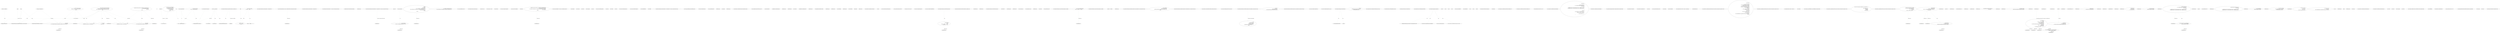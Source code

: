 digraph  {
n160 [label=builder, span=""];
n161 [label=T, span=""];
n162 [label=shortSwitches, span=""];
n163 [label=settings, span=""];
n164 [label=sep, span=""];
n165 [label=doubQt, span=""];
n0 [cluster="CommandLine.UnParserExtensions.FormatCommandLine<T>(CommandLine.Parser, T)", label="Entry CommandLine.UnParserExtensions.FormatCommandLine<T>(CommandLine.Parser, T)", span="57-57"];
n1 [cluster="CommandLine.UnParserExtensions.FormatCommandLine<T>(CommandLine.Parser, T)", label="return parser.FormatCommandLine(options, config => config.NameStyleFormat = NameStyleFormat.PreferLongName);", span="59-59"];
n2 [cluster="CommandLine.UnParserExtensions.FormatCommandLine<T>(CommandLine.Parser, T)", label="Exit CommandLine.UnParserExtensions.FormatCommandLine<T>(CommandLine.Parser, T)", span="57-57"];
n3 [cluster="CommandLine.Parser.FormatCommandLine<T>(T, System.Action<CommandLine.UnParserSettings>)", label="Entry CommandLine.Parser.FormatCommandLine<T>(T, System.Action<CommandLine.UnParserSettings>)", span="71-71"];
n4 [cluster="lambda expression", label="Entry lambda expression", span="59-59"];
n5 [cluster="lambda expression", label="config.NameStyleFormat = NameStyleFormat.PreferLongName", span="59-59"];
n6 [cluster="lambda expression", label="Exit lambda expression", span="59-59"];
n7 [cluster="CommandLine.UnParserExtensions.FormatCommandLine<T>(CommandLine.Parser, T, System.Action<CommandLine.UnParserSettings>)", label="Entry CommandLine.UnParserExtensions.FormatCommandLine<T>(CommandLine.Parser, T, System.Action<CommandLine.UnParserSettings>)", span="71-71"];
n8 [cluster="CommandLine.UnParserExtensions.FormatCommandLine<T>(CommandLine.Parser, T, System.Action<CommandLine.UnParserSettings>)", label="options == null", span="73-73"];
n11 [cluster="CommandLine.UnParserExtensions.FormatCommandLine<T>(CommandLine.Parser, T, System.Action<CommandLine.UnParserSettings>)", label="configuration(settings)", span="76-76"];
n13 [cluster="CommandLine.UnParserExtensions.FormatCommandLine<T>(CommandLine.Parser, T, System.Action<CommandLine.UnParserSettings>)", label="var type = options.GetType()", span="79-79"];
n16 [cluster="CommandLine.UnParserExtensions.FormatCommandLine<T>(CommandLine.Parser, T, System.Action<CommandLine.UnParserSettings>)", label="var specs =\r\n                (from info in\r\n                    type.GetSpecifications(\r\n                        pi => new { Specification = Specification.FromProperty(pi),\r\n                            Value = pi.GetValue(options, null).NormalizeValue(), PropertyValue = pi.GetValue(options, null) })\r\n                where !info.PropertyValue.IsEmpty()\r\n                select info)\r\n                    .Memorize()", span="85-92"];
n56 [cluster="lambda expression", label="new { Specification = Specification.FromProperty(pi),\r\n                            Value = pi.GetValue(options, null).NormalizeValue(), PropertyValue = pi.GetValue(options, null) }", span="88-89"];
n9 [cluster="CommandLine.UnParserExtensions.FormatCommandLine<T>(CommandLine.Parser, T, System.Action<CommandLine.UnParserSettings>)", label="throw new ArgumentNullException(''options'');", span="73-73"];
n10 [cluster="CommandLine.UnParserExtensions.FormatCommandLine<T>(CommandLine.Parser, T, System.Action<CommandLine.UnParserSettings>)", label="var settings = new UnParserSettings()", span="75-75"];
n29 [cluster="CommandLine.UnParserSettings.UnParserSettings()", label="Entry CommandLine.UnParserSettings.UnParserSettings()", span="18-18"];
n12 [cluster="CommandLine.UnParserExtensions.FormatCommandLine<T>(CommandLine.Parser, T, System.Action<CommandLine.UnParserSettings>)", label="settings.Consumed = true", span="77-77"];
n19 [cluster="CommandLine.UnParserExtensions.FormatCommandLine<T>(CommandLine.Parser, T, System.Action<CommandLine.UnParserSettings>)", label="var optSpecs = settings.GroupSwitches\r\n                ? allOptSpecs.Where(info => !shortSwitches.Contains(info))\r\n                : allOptSpecs", span="107-109"];
n21 [cluster="CommandLine.UnParserExtensions.FormatCommandLine<T>(CommandLine.Parser, T, System.Action<CommandLine.UnParserSettings>)", label="builder = settings.GroupSwitches && shortSwitches.Any()\r\n                ? builder.Append('-').Append(string.Join(string.Empty, shortSwitches.Select(\r\n                    info => ((OptionSpecification)info.Specification).ShortName).ToArray())).Append(' ')\r\n                : builder", span="116-119"];
n23 [cluster="CommandLine.UnParserExtensions.FormatCommandLine<T>(CommandLine.Parser, T, System.Action<CommandLine.UnParserSettings>)", label="optSpecs.ForEach(\r\n                opt => builder.Append(FormatOption((OptionSpecification)opt.Specification, opt.Value, settings)).Append(' '))", span="122-123"];
n75 [cluster="lambda expression", label="builder.Append(FormatOption((OptionSpecification)opt.Specification, opt.Value, settings)).Append(' ')", span="123-123"];
n30 [cluster="System.Action<T>.Invoke(T)", label="Entry System.Action<T>.Invoke(T)", span="0-0"];
n14 [cluster="CommandLine.UnParserExtensions.FormatCommandLine<T>(CommandLine.Parser, T, System.Action<CommandLine.UnParserSettings>)", label="var builder = new StringBuilder()", span="80-80"];
n31 [cluster="object.GetType()", label="Entry object.GetType()", span="0-0"];
n15 [cluster="CommandLine.UnParserExtensions.FormatCommandLine<T>(CommandLine.Parser, T, System.Action<CommandLine.UnParserSettings>)", label="type.GetVerbSpecification()\r\n                .Return(verb => builder.Append(verb.Name).Append(' '), builder)", span="82-83"];
n32 [cluster="System.Text.StringBuilder.StringBuilder()", label="Entry System.Text.StringBuilder.StringBuilder()", span="0-0"];
n52 [cluster="lambda expression", label="builder.Append(verb.Name).Append(' ')", span="83-83"];
n33 [cluster="System.Type.GetVerbSpecification()", label="Entry System.Type.GetVerbSpecification()", span="27-27"];
n34 [cluster="Unk.Return", label="Entry Unk.Return", span=""];
n51 [cluster="lambda expression", label="Entry lambda expression", span="83-83"];
n17 [cluster="CommandLine.UnParserExtensions.FormatCommandLine<T>(CommandLine.Parser, T, System.Action<CommandLine.UnParserSettings>)", label="var allOptSpecs = from info in specs.Where(i => i.Specification.Tag == SpecificationType.Option)\r\n                let o = (OptionSpecification)info.Specification\r\n                where o.TargetType != TargetType.Switch || (o.TargetType == TargetType.Switch && ((bool)info.Value))\r\n                orderby o.UniqueName()\r\n                select info", span="94-98"];
n35 [cluster="System.Type.GetSpecifications<T>(System.Func<System.Reflection.PropertyInfo, T>)", label="Entry System.Type.GetSpecifications<T>(System.Func<System.Reflection.PropertyInfo, T>)", span="16-16"];
n36 [cluster="object.IsEmpty()", label="Entry object.IsEmpty()", span="203-203"];
n37 [cluster="Unk.Memorize", label="Entry Unk.Memorize", span=""];
n55 [cluster="lambda expression", label="Entry lambda expression", span="88-89"];
n20 [cluster="CommandLine.UnParserExtensions.FormatCommandLine<T>(CommandLine.Parser, T, System.Action<CommandLine.UnParserSettings>)", label="var valSpecs = from info in specs.Where(i => i.Specification.Tag == SpecificationType.Value)\r\n                let v = (ValueSpecification)info.Specification\r\n                orderby v.Index\r\n                select info", span="111-114"];
n18 [cluster="CommandLine.UnParserExtensions.FormatCommandLine<T>(CommandLine.Parser, T, System.Action<CommandLine.UnParserSettings>)", label="var shortSwitches = from info in allOptSpecs\r\n                let o = (OptionSpecification)info.Specification\r\n                where o.TargetType == TargetType.Switch\r\n                where o.ShortName.Length > 0\r\n                orderby o.UniqueName()\r\n                select info", span="100-105"];
n38 [cluster="Unk.Where", label="Entry Unk.Where", span=""];
n39 [cluster="Unk.UniqueName", label="Entry Unk.UniqueName", span=""];
n61 [cluster="lambda expression", label="Entry lambda expression", span="94-94"];
n65 [cluster="lambda expression", label="!shortSwitches.Contains(info)", span="108-108"];
n64 [cluster="lambda expression", label="Entry lambda expression", span="108-108"];
n22 [cluster="CommandLine.UnParserExtensions.FormatCommandLine<T>(CommandLine.Parser, T, System.Action<CommandLine.UnParserSettings>)", label="builder\r\n                .TrimEndIfMatchWhen(!optSpecs.Any() || builder.TrailingSpaces() > 1, ' ')", span="120-121"];
n68 [cluster="lambda expression", label="Entry lambda expression", span="111-111"];
n24 [cluster="CommandLine.UnParserExtensions.FormatCommandLine<T>(CommandLine.Parser, T, System.Action<CommandLine.UnParserSettings>)", label="builder\r\n                .TrimEndIfMatchWhen(!valSpecs.Any() || builder.TrailingSpaces() > 1, ' ')", span="124-125"];
n25 [cluster="CommandLine.UnParserExtensions.FormatCommandLine<T>(CommandLine.Parser, T, System.Action<CommandLine.UnParserSettings>)", label="valSpecs.ForEach(\r\n                val => builder.Append(FormatValue(val.Specification, val.Value)).Append(' '))", span="126-127"];
n40 [cluster="Unk.Any", label="Entry Unk.Any", span=""];
n41 [cluster="System.Text.StringBuilder.Append(char)", label="Entry System.Text.StringBuilder.Append(char)", span="0-0"];
n42 [cluster="Unk.Select", label="Entry Unk.Select", span=""];
n43 [cluster="Unk.ToArray", label="Entry Unk.ToArray", span=""];
n44 [cluster="Unk.Join", label="Entry Unk.Join", span=""];
n45 [cluster="System.Text.StringBuilder.Append(string)", label="Entry System.Text.StringBuilder.Append(string)", span="0-0"];
n71 [cluster="lambda expression", label="Entry lambda expression", span="118-118"];
n79 [cluster="lambda expression", label="builder.Append(FormatValue(val.Specification, val.Value)).Append(' ')", span="127-127"];
n26 [cluster="CommandLine.UnParserExtensions.FormatCommandLine<T>(CommandLine.Parser, T, System.Action<CommandLine.UnParserSettings>)", label="return builder\r\n                .ToString().TrimEnd(' ');", span="129-130"];
n46 [cluster="System.Text.StringBuilder.TrailingSpaces()", label="Entry System.Text.StringBuilder.TrailingSpaces()", span="101-101"];
n47 [cluster="Unk.TrimEndIfMatchWhen", label="Entry Unk.TrimEndIfMatchWhen", span=""];
n48 [cluster="Unk.ForEach", label="Entry Unk.ForEach", span=""];
n74 [cluster="lambda expression", label="Entry lambda expression", span="123-123"];
n78 [cluster="lambda expression", label="Entry lambda expression", span="127-127"];
n27 [cluster="CommandLine.UnParserExtensions.FormatCommandLine<T>(CommandLine.Parser, T, System.Action<CommandLine.UnParserSettings>)", label="Exit CommandLine.UnParserExtensions.FormatCommandLine<T>(CommandLine.Parser, T, System.Action<CommandLine.UnParserSettings>)", span="71-71"];
n28 [cluster="System.ArgumentNullException.ArgumentNullException(string)", label="Entry System.ArgumentNullException.ArgumentNullException(string)", span="0-0"];
n49 [cluster="System.Text.StringBuilder.ToString()", label="Entry System.Text.StringBuilder.ToString()", span="0-0"];
n50 [cluster="string.TrimEnd(params char[])", label="Entry string.TrimEnd(params char[])", span="0-0"];
n53 [cluster="lambda expression", label="Exit lambda expression", span="83-83"];
n54 [cluster="Unk.Append", label="Entry Unk.Append", span=""];
n57 [cluster="lambda expression", label="Exit lambda expression", span="88-89"];
n58 [cluster="CommandLine.Core.Specification.FromProperty(System.Reflection.PropertyInfo)", label="Entry CommandLine.Core.Specification.FromProperty(System.Reflection.PropertyInfo)", span="105-105"];
n59 [cluster="System.Reflection.PropertyInfo.GetValue(object, object[])", label="Entry System.Reflection.PropertyInfo.GetValue(object, object[])", span="0-0"];
n60 [cluster="object.NormalizeValue()", label="Entry object.NormalizeValue()", span="192-192"];
n62 [cluster="lambda expression", label="i.Specification.Tag == SpecificationType.Option", span="94-94"];
n63 [cluster="lambda expression", label="Exit lambda expression", span="94-94"];
n66 [cluster="lambda expression", label="Exit lambda expression", span="108-108"];
n67 [cluster="Unk.Contains", label="Entry Unk.Contains", span=""];
n69 [cluster="lambda expression", label="i.Specification.Tag == SpecificationType.Value", span="111-111"];
n70 [cluster="lambda expression", label="Exit lambda expression", span="111-111"];
n72 [cluster="lambda expression", label="((OptionSpecification)info.Specification).ShortName", span="118-118"];
n73 [cluster="lambda expression", label="Exit lambda expression", span="118-118"];
n76 [cluster="lambda expression", label="Exit lambda expression", span="123-123"];
n77 [cluster="Unk.FormatOption", label="Entry Unk.FormatOption", span=""];
n80 [cluster="lambda expression", label="Exit lambda expression", span="127-127"];
n81 [cluster="Unk.FormatValue", label="Entry Unk.FormatValue", span=""];
n82 [cluster="CommandLine.UnParserExtensions.FormatValue(CommandLine.Core.Specification, object)", label="Entry CommandLine.UnParserExtensions.FormatValue(CommandLine.Core.Specification, object)", span="133-133"];
n83 [cluster="CommandLine.UnParserExtensions.FormatValue(CommandLine.Core.Specification, object)", label="var builder = new StringBuilder()", span="135-135"];
n84 [cluster="CommandLine.UnParserExtensions.FormatValue(CommandLine.Core.Specification, object)", label="spec.TargetType", span="136-136"];
n86 [cluster="CommandLine.UnParserExtensions.FormatValue(CommandLine.Core.Specification, object)", label="builder.Append(FormatWithQuotesIfString(value))", span="139-139"];
n88 [cluster="CommandLine.UnParserExtensions.FormatValue(CommandLine.Core.Specification, object)", label="var sep = spec.SeperatorOrSpace()", span="142-142"];
n90 [cluster="CommandLine.UnParserExtensions.FormatValue(CommandLine.Core.Specification, object)", label="var e = ((IEnumerable)value).GetEnumerator()", span="145-145"];
n92 [cluster="CommandLine.UnParserExtensions.FormatValue(CommandLine.Core.Specification, object)", label="builder.Append(format(e.Current)).Append(sep)", span="147-147"];
n93 [cluster="CommandLine.UnParserExtensions.FormatValue(CommandLine.Core.Specification, object)", label="builder.TrimEndIfMatch(' ')", span="148-148"];
n94 [cluster="CommandLine.UnParserExtensions.FormatValue(CommandLine.Core.Specification, object)", label="return builder.ToString();", span="151-151"];
n85 [cluster="CommandLine.UnParserExtensions.FormatValue(CommandLine.Core.Specification, object)", label="TargetType.Scalar", span="138-138"];
n87 [cluster="CommandLine.UnParserExtensions.FormatValue(CommandLine.Core.Specification, object)", label="TargetType.Sequence", span="141-141"];
n89 [cluster="CommandLine.UnParserExtensions.FormatValue(CommandLine.Core.Specification, object)", label="Func<object, object> format = v\r\n                        => sep == ' ' ? FormatWithQuotesIfString(v) : v", span="143-144"];
n98 [cluster="CommandLine.Core.Specification.SeperatorOrSpace()", label="Entry CommandLine.Core.Specification.SeperatorOrSpace()", span="165-165"];
n104 [cluster="lambda expression", label="sep == ' ' ? FormatWithQuotesIfString(v) : v", span="144-144"];
n91 [cluster="CommandLine.UnParserExtensions.FormatValue(CommandLine.Core.Specification, object)", label="e.MoveNext()", span="146-146"];
n99 [cluster="System.Collections.IEnumerable.GetEnumerator()", label="Entry System.Collections.IEnumerable.GetEnumerator()", span="0-0"];
n100 [cluster="System.Collections.IEnumerator.MoveNext()", label="Entry System.Collections.IEnumerator.MoveNext()", span="0-0"];
n101 [cluster="System.Func<T, TResult>.Invoke(T)", label="Entry System.Func<T, TResult>.Invoke(T)", span="0-0"];
n97 [cluster="System.Text.StringBuilder.Append(object)", label="Entry System.Text.StringBuilder.Append(object)", span="0-0"];
n102 [cluster="System.Text.StringBuilder.TrimEndIfMatch(char)", label="Entry System.Text.StringBuilder.TrimEndIfMatch(char)", span="85-85"];
n96 [cluster="CommandLine.UnParserExtensions.FormatWithQuotesIfString(object)", label="Entry CommandLine.UnParserExtensions.FormatWithQuotesIfString(object)", span="154-154"];
n95 [cluster="CommandLine.UnParserExtensions.FormatValue(CommandLine.Core.Specification, object)", label="Exit CommandLine.UnParserExtensions.FormatValue(CommandLine.Core.Specification, object)", span="133-133"];
n103 [cluster="lambda expression", label="Entry lambda expression", span="143-144"];
n105 [cluster="lambda expression", label="Exit lambda expression", span="143-144"];
n106 [cluster="CommandLine.UnParserExtensions.FormatWithQuotesIfString(object)", label="Func<string, string> doubQt = v\r\n                => v.Contains(''\'''') ? v.Replace(''\'''', ''\\\'''') : v", span="156-157"];
n107 [cluster="CommandLine.UnParserExtensions.FormatWithQuotesIfString(object)", label="return (value as string)\r\n                .ToMaybe()\r\n                .Return(v => v.Contains(' ') || v.Contains(''\'''')\r\n                    ? ''\''''.JoinTo(doubQt(v), ''\'''') : v, value);", span="159-162"];
n111 [cluster="lambda expression", label="v.Contains(''\'''') ? v.Replace(''\'''', ''\\\'''') : v", span="157-157"];
n116 [cluster="lambda expression", label="v.Contains(' ') || v.Contains(''\'''')\r\n                    ? ''\''''.JoinTo(doubQt(v), ''\'''') : v", span="161-162"];
n108 [cluster="CommandLine.UnParserExtensions.FormatWithQuotesIfString(object)", label="Exit CommandLine.UnParserExtensions.FormatWithQuotesIfString(object)", span="154-154"];
n109 [cluster="T.ToMaybe<T>()", label="Entry T.ToMaybe<T>()", span="249-249"];
n115 [cluster="lambda expression", label="Entry lambda expression", span="161-162"];
n110 [cluster="lambda expression", label="Entry lambda expression", span="156-157"];
n112 [cluster="lambda expression", label="Exit lambda expression", span="156-157"];
n113 [cluster="string.Contains(string)", label="Entry string.Contains(string)", span="0-0"];
n114 [cluster="string.Replace(string, string)", label="Entry string.Replace(string, string)", span="0-0"];
n117 [cluster="lambda expression", label="Exit lambda expression", span="161-162"];
n118 [cluster="Unk.doubQt", label="Entry Unk.doubQt", span=""];
n119 [cluster="string.JoinTo(params string[])", label="Entry string.JoinTo(params string[])", span="45-45"];
n120 [cluster="CommandLine.UnParserExtensions.SeperatorOrSpace(CommandLine.Core.Specification)", label="Entry CommandLine.UnParserExtensions.SeperatorOrSpace(CommandLine.Core.Specification)", span="165-165"];
n121 [cluster="CommandLine.UnParserExtensions.SeperatorOrSpace(CommandLine.Core.Specification)", label="return (spec as OptionSpecification).ToMaybe()\r\n                .Return(o => o.Separator != '\0' ? o.Separator : ' ', ' ');", span="167-168"];
n122 [cluster="CommandLine.UnParserExtensions.SeperatorOrSpace(CommandLine.Core.Specification)", label="Exit CommandLine.UnParserExtensions.SeperatorOrSpace(CommandLine.Core.Specification)", span="165-165"];
n123 [cluster="lambda expression", label="Entry lambda expression", span="168-168"];
n124 [cluster="lambda expression", label="o.Separator != '\0' ? o.Separator : ' '", span="168-168"];
n125 [cluster="lambda expression", label="Exit lambda expression", span="168-168"];
n126 [cluster="CommandLine.UnParserExtensions.FormatOption(CommandLine.Core.OptionSpecification, object, CommandLine.UnParserSettings)", label="Entry CommandLine.UnParserExtensions.FormatOption(CommandLine.Core.OptionSpecification, object, CommandLine.UnParserSettings)", span="171-171"];
n127 [cluster="CommandLine.UnParserExtensions.FormatOption(CommandLine.Core.OptionSpecification, object, CommandLine.UnParserSettings)", label="return new StringBuilder()\r\n                    .Append(spec.FormatName(settings))\r\n                    .AppendWhen(spec.TargetType != TargetType.Switch, FormatValue(spec, value))\r\n                .ToString();", span="173-176"];
n128 [cluster="CommandLine.UnParserExtensions.FormatOption(CommandLine.Core.OptionSpecification, object, CommandLine.UnParserSettings)", label="Exit CommandLine.UnParserExtensions.FormatOption(CommandLine.Core.OptionSpecification, object, CommandLine.UnParserSettings)", span="171-171"];
n129 [cluster="CommandLine.Core.OptionSpecification.FormatName(CommandLine.UnParserSettings)", label="Entry CommandLine.Core.OptionSpecification.FormatName(CommandLine.UnParserSettings)", span="179-179"];
n130 [cluster="System.Text.StringBuilder.AppendWhen(bool, params string[])", label="Entry System.Text.StringBuilder.AppendWhen(bool, params string[])", span="9-9"];
n131 [cluster="CommandLine.UnParserExtensions.FormatName(CommandLine.Core.OptionSpecification, CommandLine.UnParserSettings)", label="Entry CommandLine.UnParserExtensions.FormatName(CommandLine.Core.OptionSpecification, CommandLine.UnParserSettings)", span="179-179"];
n132 [cluster="CommandLine.UnParserExtensions.FormatName(CommandLine.Core.OptionSpecification, CommandLine.UnParserSettings)", label="var longName =\r\n                optionSpec.LongName.Length > 0\r\n                && settings.NameStyleFormat == NameStyleFormat.PreferLongName", span="181-183"];
n133 [cluster="CommandLine.UnParserExtensions.FormatName(CommandLine.Core.OptionSpecification, CommandLine.UnParserSettings)", label="return\r\n                new StringBuilder(longName\r\n                    ? ''--''.JoinTo(optionSpec.LongName)\r\n                    : ''-''.JoinTo(optionSpec.ShortName))\r\n                        .AppendIf(longName && settings.UseEqualToken, ''='', '' '')\r\n                    .ToString();", span="184-189"];
n134 [cluster="CommandLine.UnParserExtensions.FormatName(CommandLine.Core.OptionSpecification, CommandLine.UnParserSettings)", label="Exit CommandLine.UnParserExtensions.FormatName(CommandLine.Core.OptionSpecification, CommandLine.UnParserSettings)", span="179-179"];
n135 [cluster="System.Text.StringBuilder.StringBuilder(string)", label="Entry System.Text.StringBuilder.StringBuilder(string)", span="0-0"];
n136 [cluster="System.Text.StringBuilder.AppendIf(bool, string, string)", label="Entry System.Text.StringBuilder.AppendIf(bool, string, string)", span="34-34"];
n137 [cluster="CommandLine.UnParserExtensions.NormalizeValue(object)", label="Entry CommandLine.UnParserExtensions.NormalizeValue(object)", span="192-192"];
n138 [cluster="CommandLine.UnParserExtensions.NormalizeValue(object)", label="value != null\r\n                && ReflectionHelper.IsFSharpOptionType(value.GetType())\r\n                && FSharpOptionHelper.IsSome(value)", span="194-196"];
n139 [cluster="CommandLine.UnParserExtensions.NormalizeValue(object)", label="return FSharpOptionHelper.ValueOf(value);", span="198-198"];
n140 [cluster="CommandLine.UnParserExtensions.NormalizeValue(object)", label="return value;", span="200-200"];
n142 [cluster="CommandLine.Infrastructure.ReflectionHelper.IsFSharpOptionType(System.Type)", label="Entry CommandLine.Infrastructure.ReflectionHelper.IsFSharpOptionType(System.Type)", span="35-35"];
n143 [cluster="CommandLine.Infrastructure.FSharpOptionHelper.IsSome(object)", label="Entry CommandLine.Infrastructure.FSharpOptionHelper.IsSome(object)", span="38-38"];
n141 [cluster="CommandLine.UnParserExtensions.NormalizeValue(object)", label="Exit CommandLine.UnParserExtensions.NormalizeValue(object)", span="192-192"];
n144 [cluster="CommandLine.Infrastructure.FSharpOptionHelper.ValueOf(object)", label="Entry CommandLine.Infrastructure.FSharpOptionHelper.ValueOf(object)", span="30-30"];
n145 [cluster="CommandLine.UnParserExtensions.IsEmpty(object)", label="Entry CommandLine.UnParserExtensions.IsEmpty(object)", span="203-203"];
n146 [cluster="CommandLine.UnParserExtensions.IsEmpty(object)", label="value == null", span="205-205"];
n148 [cluster="CommandLine.UnParserExtensions.IsEmpty(object)", label="ReflectionHelper.IsFSharpOptionType(value.GetType()) && !FSharpOptionHelper.IsSome(value)", span="206-206"];
n150 [cluster="CommandLine.UnParserExtensions.IsEmpty(object)", label="value is ValueType && value.Equals(value.GetType().GetDefaultValue())", span="207-207"];
n152 [cluster="CommandLine.UnParserExtensions.IsEmpty(object)", label="value is string && ((string)value).Length == 0", span="208-208"];
n154 [cluster="CommandLine.UnParserExtensions.IsEmpty(object)", label="value is IEnumerable && !((IEnumerable)value).GetEnumerator().MoveNext()", span="209-209"];
n147 [cluster="CommandLine.UnParserExtensions.IsEmpty(object)", label="return true;", span="205-205"];
n149 [cluster="CommandLine.UnParserExtensions.IsEmpty(object)", label="return true;", span="206-206"];
n151 [cluster="CommandLine.UnParserExtensions.IsEmpty(object)", label="return true;", span="207-207"];
n158 [cluster="System.Type.GetDefaultValue()", label="Entry System.Type.GetDefaultValue()", span="119-119"];
n159 [cluster="object.Equals(object)", label="Entry object.Equals(object)", span="0-0"];
n153 [cluster="CommandLine.UnParserExtensions.IsEmpty(object)", label="return true;", span="208-208"];
n155 [cluster="CommandLine.UnParserExtensions.IsEmpty(object)", label="return true;", span="209-209"];
n156 [cluster="CommandLine.UnParserExtensions.IsEmpty(object)", label="return false;", span="210-210"];
n157 [cluster="CommandLine.UnParserExtensions.IsEmpty(object)", label="Exit CommandLine.UnParserExtensions.IsEmpty(object)", span="203-203"];
m0_103 [cluster="NameInfo.cstr", file="SentenceBuilder.cs", label="Entry NameInfo.cstr", span=""];
m0_4 [cluster="CommandLine.Core.SpecificationPropertyRules.EnforceMutuallyExclusiveSet()", file="SentenceBuilder.cs", label="Entry CommandLine.Core.SpecificationPropertyRules.EnforceMutuallyExclusiveSet()", span="24-24"];
m0_9 [cluster="CommandLine.Core.SpecificationPropertyRules.EnforceMutuallyExclusiveSet()", file="SentenceBuilder.cs", label="Exit CommandLine.Core.SpecificationPropertyRules.EnforceMutuallyExclusiveSet()", span="24-24"];
m0_53 [cluster="CommandLine.Infrastructure.Maybe<T>.IsJust<T>()", file="SentenceBuilder.cs", label="Entry CommandLine.Infrastructure.Maybe<T>.IsJust<T>()", span="149-149"];
m0_6 [cluster="CommandLine.Core.SpecificationPropertyRules.EnforceRange()", file="SentenceBuilder.cs", label="Entry CommandLine.Core.SpecificationPropertyRules.EnforceRange()", span="71-71"];
m0_75 [cluster="CommandLine.Core.SpecificationPropertyRules.EnforceRange()", file="SentenceBuilder.cs", label="return specProps =>\r\n                {\r\n                    var options = specProps.Where(\r\n                        sp => sp.Specification.TargetType == TargetType.Sequence\r\n                        && sp.Value.IsJust()\r\n                        && (\r\n                            (sp.Specification.Min.IsJust() && ((Array)sp.Value.FromJust()).Length < sp.Specification.Min.FromJust())\r\n                            || (sp.Specification.Max.IsJust() && ((Array)sp.Value.FromJust()).Length > sp.Specification.Max.FromJust())\r\n                        )\r\n                    );\r\n                    if (options.Any())\r\n                    {\r\n                        return options.Select(s => new SequenceOutOfRangeError(\r\n                            NameInfo.FromSpecification(s.Specification)));\r\n                    }\r\n                    return Enumerable.Empty<Error>();\r\n                };", span="73-89"];
m0_76 [cluster="CommandLine.Core.SpecificationPropertyRules.EnforceRange()", file="SentenceBuilder.cs", label="Exit CommandLine.Core.SpecificationPropertyRules.EnforceRange()", span="71-71"];
m0_73 [cluster="CommandLine.MissingRequiredOptionError.MissingRequiredOptionError(CommandLine.NameInfo)", file="SentenceBuilder.cs", label="Entry CommandLine.MissingRequiredOptionError.MissingRequiredOptionError(CommandLine.NameInfo)", span="283-283"];
m0_107 [cluster="CommandLine.Core.Token.IsName()", file="SentenceBuilder.cs", label="Entry CommandLine.Core.Token.IsName()", span="68-68"];
m0_68 [cluster="CommandLine.Core.Specification.IsValue()", file="SentenceBuilder.cs", label="Entry CommandLine.Core.Specification.IsValue()", span="15-15"];
m0_17 [cluster="Unk.Where", file="SentenceBuilder.cs", label="Entry Unk.Where", span=""];
m0_21 [cluster="System.Linq.Enumerable.Empty<TResult>()", file="SentenceBuilder.cs", label="Entry System.Linq.Enumerable.Empty<TResult>()", span="0-0"];
m0_63 [cluster="Unk.IsNothing", file="SentenceBuilder.cs", label="Entry Unk.IsNothing", span=""];
m0_74 [cluster="Unk.FromSpecification", file="SentenceBuilder.cs", label="Entry Unk.FromSpecification", span=""];
m0_86 [cluster="CommandLine.Infrastructure.Maybe<T>.FromJust<T>(System.Exception)", file="SentenceBuilder.cs", label="Entry CommandLine.Infrastructure.Maybe<T>.FromJust<T>(System.Exception)", span="134-134"];
m0_102 [cluster="RepeatedOptionError.cstr", file="SentenceBuilder.cs", label="Entry RepeatedOptionError.cstr", span=""];
m0_7 [cluster="CommandLine.Core.SpecificationPropertyRules.EnforceSingle(System.Collections.Generic.IEnumerable<CommandLine.Core.Token>)", file="SentenceBuilder.cs", label="Entry CommandLine.Core.SpecificationPropertyRules.EnforceSingle(System.Collections.Generic.IEnumerable<CommandLine.Core.Token>)", span="92-92"];
m0_91 [cluster="CommandLine.Core.SpecificationPropertyRules.EnforceSingle(System.Collections.Generic.IEnumerable<CommandLine.Core.Token>)", file="SentenceBuilder.cs", label="return specProps =>\r\n                {\r\n                    var specs = from sp in specProps\r\n                                where sp.Specification.IsOption() && sp.Value.IsJust()\r\n                                select (OptionSpecification)sp.Specification;\r\n                    var options = from t in tokens.Where(t => t.IsName())\r\n                                  join o in specs on t.Text equals o.UniqueName() into to\r\n                                  from o in to.DefaultIfEmpty()\r\n                                  where o != null\r\n                                  select new { o.ShortName, o.LongName };\r\n                    var groups = from x in options\r\n                                 group x by x into g\r\n                                 let count = g.Count()\r\n                                 select new { Value = g.Key, Count = count };\r\n                    var errors = from y in groups\r\n                                 where y.Count > 1\r\n                                 select new RepeatedOptionError(new NameInfo(y.Value.ShortName, y.Value.LongName));\r\n                    return errors;\r\n                };", span="94-112"];
m0_92 [cluster="CommandLine.Core.SpecificationPropertyRules.EnforceSingle(System.Collections.Generic.IEnumerable<CommandLine.Core.Token>)", file="SentenceBuilder.cs", label="Exit CommandLine.Core.SpecificationPropertyRules.EnforceSingle(System.Collections.Generic.IEnumerable<CommandLine.Core.Token>)", span="92-92"];
m0_69 [cluster="CommandLine.Infrastructure.Maybe<T>.IsNothing<T>()", file="SentenceBuilder.cs", label="Entry CommandLine.Infrastructure.Maybe<T>.IsNothing<T>()", span="144-144"];
m0_64 [cluster="Unk.Contains", file="SentenceBuilder.cs", label="Entry Unk.Contains", span=""];
m0_90 [cluster="CommandLine.SequenceOutOfRangeError.SequenceOutOfRangeError(CommandLine.NameInfo)", file="SentenceBuilder.cs", label="Entry CommandLine.SequenceOutOfRangeError.SequenceOutOfRangeError(CommandLine.NameInfo)", span="316-316"];
m0_0 [cluster="CommandLine.Core.SpecificationPropertyRules.Lookup(System.Collections.Generic.IEnumerable<CommandLine.Core.Token>)", file="SentenceBuilder.cs", label="Entry CommandLine.Core.SpecificationPropertyRules.Lookup(System.Collections.Generic.IEnumerable<CommandLine.Core.Token>)", span="12-12"];
m0_1 [cluster="CommandLine.Core.SpecificationPropertyRules.Lookup(System.Collections.Generic.IEnumerable<CommandLine.Core.Token>)", file="SentenceBuilder.cs", label="return new List<Func<IEnumerable<SpecificationProperty>, IEnumerable<Error>>>\r\n                {\r\n                    EnforceMutuallyExclusiveSet(),\r\n                    EnforceRequired(),\r\n                    EnforceRange(),\r\n                    EnforceSingle(tokens)\r\n                };", span="15-21"];
m0_2 [cluster="CommandLine.Core.SpecificationPropertyRules.Lookup(System.Collections.Generic.IEnumerable<CommandLine.Core.Token>)", file="SentenceBuilder.cs", label="Exit CommandLine.Core.SpecificationPropertyRules.Lookup(System.Collections.Generic.IEnumerable<CommandLine.Core.Token>)", span="12-12"];
m0_104 [cluster="lambda expression", file="SentenceBuilder.cs", label="Entry lambda expression", span="99-99"];
m0_11 [cluster="lambda expression", file="SentenceBuilder.cs", label="var options = specProps\r\n                            .Where(sp => sp.Specification.IsOption())\r\n                            .Where(sp => ((OptionSpecification)sp.Specification).SetName.Length > 0\r\n                                   && sp.Value.IsJust())", span="28-31"];
m0_10 [cluster="lambda expression", file="SentenceBuilder.cs", label="Entry lambda expression", span="26-40"];
m0_22 [cluster="lambda expression", file="SentenceBuilder.cs", label="Entry lambda expression", span="29-29"];
m0_26 [cluster="lambda expression", file="SentenceBuilder.cs", label="Entry lambda expression", span="30-31"];
m0_14 [cluster="lambda expression", file="SentenceBuilder.cs", label="return options.Select(s =>\r\n                            new MutuallyExclusiveSetError(\r\n                                NameInfo.FromOptionSpecification((OptionSpecification)s.Specification)));", span="35-37"];
m0_13 [cluster="lambda expression", file="SentenceBuilder.cs", label="groups.Count() > 1", span="33-33"];
m0_30 [cluster="lambda expression", file="SentenceBuilder.cs", label="Entry lambda expression", span="32-32"];
m0_15 [cluster="lambda expression", file="SentenceBuilder.cs", label="return Enumerable.Empty<Error>();", span="39-39"];
m0_16 [cluster="lambda expression", file="SentenceBuilder.cs", label="Exit lambda expression", span="26-40"];
m0_33 [cluster="lambda expression", file="SentenceBuilder.cs", label="Entry lambda expression", span="35-37"];
m0_23 [cluster="lambda expression", file="SentenceBuilder.cs", label="sp.Specification.IsOption()", span="29-29"];
m0_24 [cluster="lambda expression", file="SentenceBuilder.cs", label="Exit lambda expression", span="29-29"];
m0_27 [cluster="lambda expression", file="SentenceBuilder.cs", label="((OptionSpecification)sp.Specification).SetName.Length > 0\r\n                                   && sp.Value.IsJust()", span="30-31"];
m0_28 [cluster="lambda expression", file="SentenceBuilder.cs", label="Exit lambda expression", span="30-31"];
m0_32 [cluster="lambda expression", file="SentenceBuilder.cs", label="Exit lambda expression", span="32-32"];
m0_34 [cluster="lambda expression", file="SentenceBuilder.cs", label="new MutuallyExclusiveSetError(\r\n                                NameInfo.FromOptionSpecification((OptionSpecification)s.Specification))", span="36-37"];
m0_35 [cluster="lambda expression", file="SentenceBuilder.cs", label="Exit lambda expression", span="35-37"];
m0_42 [cluster="lambda expression", file="SentenceBuilder.cs", label="var requiredButEmpty =\r\n                    specProps\r\n                        .Where(sp => sp.Specification.IsOption())\r\n                        .Where(sp => sp.Value.IsNothing()\r\n                            && sp.Specification.Required\r\n                            && !setsWithTrue.Contains(((OptionSpecification)sp.Specification).SetName))\r\n                    .Concat(specProps\r\n                        .Where(sp => sp.Specification.IsValue()\r\n                            && sp.Value.IsNothing()\r\n                            && sp.Specification.Required)).ToList()", span="53-62"];
m0_40 [cluster="lambda expression", file="SentenceBuilder.cs", label="Entry lambda expression", span="45-68"];
m0_50 [cluster="lambda expression", file="SentenceBuilder.cs", label="Entry lambda expression", span="49-50"];
m0_54 [cluster="lambda expression", file="SentenceBuilder.cs", label="Entry lambda expression", span="51-51"];
m0_61 [cluster="lambda expression", file="SentenceBuilder.cs", label="sp.Value.IsNothing()\r\n                            && sp.Specification.Required\r\n                            && !setsWithTrue.Contains(((OptionSpecification)sp.Specification).SetName)", span="56-58"];
m0_43 [cluster="lambda expression", file="SentenceBuilder.cs", label="requiredButEmpty.Any()", span="63-63"];
m0_57 [cluster="lambda expression", file="SentenceBuilder.cs", label="Entry lambda expression", span="55-55"];
m0_60 [cluster="lambda expression", file="SentenceBuilder.cs", label="Entry lambda expression", span="56-58"];
m0_65 [cluster="lambda expression", file="SentenceBuilder.cs", label="Entry lambda expression", span="60-62"];
m0_44 [cluster="lambda expression", file="SentenceBuilder.cs", label="return requiredButEmpty.Select(s =>new MissingRequiredOptionError(\r\n                            NameInfo.FromSpecification(s.Specification)));", span="64-65"];
m0_45 [cluster="lambda expression", file="SentenceBuilder.cs", label="return Enumerable.Empty<Error>();", span="67-67"];
m0_46 [cluster="lambda expression", file="SentenceBuilder.cs", label="Exit lambda expression", span="45-68"];
m0_70 [cluster="lambda expression", file="SentenceBuilder.cs", label="Entry lambda expression", span="64-65"];
m0_51 [cluster="lambda expression", file="SentenceBuilder.cs", label="sp.Specification.IsOption()\r\n                            && sp.Value.IsJust() && sp.Specification.Required", span="49-50"];
m0_52 [cluster="lambda expression", file="SentenceBuilder.cs", label="Exit lambda expression", span="49-50"];
m0_56 [cluster="lambda expression", file="SentenceBuilder.cs", label="Exit lambda expression", span="51-51"];
m0_58 [cluster="lambda expression", file="SentenceBuilder.cs", label="sp.Specification.IsOption()", span="55-55"];
m0_59 [cluster="lambda expression", file="SentenceBuilder.cs", label="Exit lambda expression", span="55-55"];
m0_62 [cluster="lambda expression", file="SentenceBuilder.cs", label="Exit lambda expression", span="56-58"];
m0_66 [cluster="lambda expression", file="SentenceBuilder.cs", label="sp.Specification.IsValue()\r\n                            && sp.Value.IsNothing()\r\n                            && sp.Specification.Required", span="60-62"];
m0_67 [cluster="lambda expression", file="SentenceBuilder.cs", label="Exit lambda expression", span="60-62"];
m0_71 [cluster="lambda expression", file="SentenceBuilder.cs", label="new MissingRequiredOptionError(\r\n                            NameInfo.FromSpecification(s.Specification))", span="64-65"];
m0_72 [cluster="lambda expression", file="SentenceBuilder.cs", label="Exit lambda expression", span="64-65"];
m0_78 [cluster="lambda expression", file="SentenceBuilder.cs", label="var options = specProps.Where(\r\n                        sp => sp.Specification.TargetType == TargetType.Sequence\r\n                        && sp.Value.IsJust()\r\n                        && (\r\n                            (sp.Specification.Min.IsJust() && ((Array)sp.Value.FromJust()).Length < sp.Specification.Min.FromJust())\r\n                            || (sp.Specification.Max.IsJust() && ((Array)sp.Value.FromJust()).Length > sp.Specification.Max.FromJust())\r\n                        )\r\n                    )", span="75-82"];
m0_77 [cluster="lambda expression", file="SentenceBuilder.cs", label="Entry lambda expression", span="73-89"];
m0_79 [cluster="lambda expression", file="SentenceBuilder.cs", label="options.Any()", span="83-83"];
m0_83 [cluster="lambda expression", file="SentenceBuilder.cs", label="Entry lambda expression", span="76-81"];
m0_80 [cluster="lambda expression", file="SentenceBuilder.cs", label="return options.Select(s => new SequenceOutOfRangeError(\r\n                            NameInfo.FromSpecification(s.Specification)));", span="85-86"];
m0_81 [cluster="lambda expression", file="SentenceBuilder.cs", label="return Enumerable.Empty<Error>();", span="88-88"];
m0_82 [cluster="lambda expression", file="SentenceBuilder.cs", label="Exit lambda expression", span="73-89"];
m0_87 [cluster="lambda expression", file="SentenceBuilder.cs", label="Entry lambda expression", span="85-86"];
m0_84 [cluster="lambda expression", file="SentenceBuilder.cs", label="sp.Specification.TargetType == TargetType.Sequence\r\n                        && sp.Value.IsJust()\r\n                        && (\r\n                            (sp.Specification.Min.IsJust() && ((Array)sp.Value.FromJust()).Length < sp.Specification.Min.FromJust())\r\n                            || (sp.Specification.Max.IsJust() && ((Array)sp.Value.FromJust()).Length > sp.Specification.Max.FromJust())\r\n                        )", span="76-81"];
m0_85 [cluster="lambda expression", file="SentenceBuilder.cs", label="Exit lambda expression", span="76-81"];
m0_88 [cluster="lambda expression", file="SentenceBuilder.cs", label="new SequenceOutOfRangeError(\r\n                            NameInfo.FromSpecification(s.Specification))", span="85-86"];
m0_89 [cluster="lambda expression", file="SentenceBuilder.cs", label="Exit lambda expression", span="85-86"];
m0_95 [cluster="lambda expression", file="SentenceBuilder.cs", label="var options = from t in tokens.Where(t => t.IsName())\r\n                                  join o in specs on t.Text equals o.UniqueName() into to\r\n                                  from o in to.DefaultIfEmpty()\r\n                                  where o != null\r\n                                  select new { o.ShortName, o.LongName }", span="99-103"];
m0_94 [cluster="lambda expression", file="SentenceBuilder.cs", label="var specs = from sp in specProps\r\n                                where sp.Specification.IsOption() && sp.Value.IsJust()\r\n                                select (OptionSpecification)sp.Specification", span="96-98"];
m0_93 [cluster="lambda expression", file="SentenceBuilder.cs", label="Entry lambda expression", span="94-112"];
m0_96 [cluster="lambda expression", file="SentenceBuilder.cs", label="var groups = from x in options\r\n                                 group x by x into g\r\n                                 let count = g.Count()\r\n                                 select new { Value = g.Key, Count = count }", span="104-107"];
m0_97 [cluster="lambda expression", file="SentenceBuilder.cs", label="var errors = from y in groups\r\n                                 where y.Count > 1\r\n                                 select new RepeatedOptionError(new NameInfo(y.Value.ShortName, y.Value.LongName))", span="108-110"];
m0_98 [cluster="lambda expression", file="SentenceBuilder.cs", label="return errors;", span="111-111"];
m0_99 [cluster="lambda expression", file="SentenceBuilder.cs", label="Exit lambda expression", span="94-112"];
m0_105 [cluster="lambda expression", file="SentenceBuilder.cs", label="t.IsName()", span="99-99"];
m0_106 [cluster="lambda expression", file="SentenceBuilder.cs", label="Exit lambda expression", span="99-99"];
m0_48 [cluster="Unk.Concat", file="SentenceBuilder.cs", label="Entry Unk.Concat", span=""];
m0_5 [cluster="CommandLine.Core.SpecificationPropertyRules.EnforceRequired()", file="SentenceBuilder.cs", label="Entry CommandLine.Core.SpecificationPropertyRules.EnforceRequired()", span="43-43"];
m0_39 [cluster="CommandLine.Core.SpecificationPropertyRules.EnforceRequired()", file="SentenceBuilder.cs", label="Exit CommandLine.Core.SpecificationPropertyRules.EnforceRequired()", span="43-43"];
m0_20 [cluster="Unk.Select", file="SentenceBuilder.cs", label="Entry Unk.Select", span=""];
m0_29 [cluster="Unk.IsJust", file="SentenceBuilder.cs", label="Entry Unk.IsJust", span=""];
m0_100 [cluster="Unk.UniqueName", file="SentenceBuilder.cs", label="Entry Unk.UniqueName", span=""];
m0_47 [cluster="Unk.ToList", file="SentenceBuilder.cs", label="Entry Unk.ToList", span=""];
m0_36 [cluster="CommandLine.MutuallyExclusiveSetError.MutuallyExclusiveSetError(CommandLine.NameInfo)", file="SentenceBuilder.cs", label="Entry CommandLine.MutuallyExclusiveSetError.MutuallyExclusiveSetError(CommandLine.NameInfo)", span="294-294"];
m0_101 [cluster="Unk.DefaultIfEmpty", file="SentenceBuilder.cs", label="Entry Unk.DefaultIfEmpty", span=""];
m0_25 [cluster="CommandLine.Core.Specification.IsOption()", file="SentenceBuilder.cs", label="Entry CommandLine.Core.Specification.IsOption()", span="10-10"];
m0_3 [cluster="System.Collections.Generic.List<T>.List()", file="SentenceBuilder.cs", label="Entry System.Collections.Generic.List<T>.List()", span="0-0"];
m0_37 [cluster="CommandLine.NameInfo.FromOptionSpecification(CommandLine.Core.OptionSpecification)", file="SentenceBuilder.cs", label="Entry CommandLine.NameInfo.FromOptionSpecification(CommandLine.Core.OptionSpecification)", span="60-60"];
m0_18 [cluster="Unk.GroupBy", file="SentenceBuilder.cs", label="Entry Unk.GroupBy", span=""];
m0_19 [cluster="Unk.Count", file="SentenceBuilder.cs", label="Entry Unk.Count", span=""];
m0_108 [file="SentenceBuilder.cs", label=setsWithTrue, span=""];
m0_109 [file="SentenceBuilder.cs", label="System.Collections.Generic.IEnumerable<CommandLine.Core.Token>", span=""];
n160 -> n52  [color=darkseagreen4, key=1, label=builder, style=dashed];
n160 -> n75  [color=darkseagreen4, key=1, label=builder, style=dashed];
n160 -> n79  [color=darkseagreen4, key=1, label=builder, style=dashed];
n162 -> n65  [color=darkseagreen4, key=1, label=shortSwitches, style=dashed];
n163 -> n75  [color=darkseagreen4, key=1, label=settings, style=dashed];
n164 -> n104  [color=darkseagreen4, key=1, label=sep, style=dashed];
n165 -> n116  [color=darkseagreen4, key=1, label=doubQt, style=dashed];
n1 -> n4  [color=darkseagreen4, key=1, label="lambda expression", style=dashed];
n7 -> n11  [color=darkseagreen4, key=1, label="System.Action<CommandLine.UnParserSettings>", style=dashed];
n13 -> n15  [color=darkseagreen4, key=1, label=type, style=dashed];
n16 -> n55  [color=darkseagreen4, key=1, label="lambda expression", style=dashed];
n10 -> n23  [color=darkseagreen4, key=1, label=settings, style=dashed];
n10 -> n75  [color=darkseagreen4, key=1, label=settings, style=dashed];
n19 -> n64  [color=darkseagreen4, key=1, label="lambda expression", style=dashed];
n19 -> n22  [color=darkseagreen4, key=1, label=optSpecs, style=dashed];
n19 -> n23  [color=darkseagreen4, key=1, label=optSpecs, style=dashed];
n21 -> n71  [color=darkseagreen4, key=1, label="lambda expression", style=dashed];
n21 -> n23  [color=darkseagreen4, key=1, label=builder, style=dashed];
n21 -> n75  [color=darkseagreen4, key=1, label=builder, style=dashed];
n21 -> n24  [color=darkseagreen4, key=1, label=builder, style=dashed];
n21 -> n25  [color=darkseagreen4, key=1, label=builder, style=dashed];
n21 -> n79  [color=darkseagreen4, key=1, label=builder, style=dashed];
n21 -> n26  [color=darkseagreen4, key=1, label=builder, style=dashed];
n23 -> n74  [color=darkseagreen4, key=1, label="lambda expression", style=dashed];
n14 -> n52  [color=darkseagreen4, key=1, label=builder, style=dashed];
n15 -> n51  [color=darkseagreen4, key=1, label="lambda expression", style=dashed];
n17 -> n61  [color=darkseagreen4, key=1, label="lambda expression", style=dashed];
n20 -> n68  [color=darkseagreen4, key=1, label="lambda expression", style=dashed];
n20 -> n24  [color=darkseagreen4, key=1, label=valSpecs, style=dashed];
n20 -> n25  [color=darkseagreen4, key=1, label=valSpecs, style=dashed];
n18 -> n65  [color=darkseagreen4, key=1, label=shortSwitches, style=dashed];
n25 -> n78  [color=darkseagreen4, key=1, label="lambda expression", style=dashed];
n82 -> n84  [color=darkseagreen4, key=1, label="CommandLine.Core.Specification", style=dashed];
n82 -> n86  [color=darkseagreen4, key=1, label=object, style=dashed];
n83 -> n86  [color=darkseagreen4, key=1, label=builder, style=dashed];
n83 -> n92  [color=darkseagreen4, key=1, label=builder, style=dashed];
n83 -> n93  [color=darkseagreen4, key=1, label=builder, style=dashed];
n83 -> n94  [color=darkseagreen4, key=1, label=builder, style=dashed];
n88 -> n104  [color=darkseagreen4, key=1, label=sep, style=dashed];
n88 -> n92  [color=darkseagreen4, key=1, label=sep, style=dashed];
n90 -> n92  [color=darkseagreen4, key=1, label=e, style=dashed];
n89 -> n104  [color=darkseagreen4, key=1, label=object, style=dashed];
n89 -> n92  [color=darkseagreen4, key=1, label=format, style=dashed];
n96 -> n107  [color=darkseagreen4, key=1, label=object, style=dashed];
n106 -> n111  [color=darkseagreen4, key=1, label=string, style=dashed];
n106 -> n116  [color=darkseagreen4, key=1, label=doubQt, style=dashed];
n107 -> n115  [color=darkseagreen4, key=1, label="lambda expression", style=dashed];
n121 -> n123  [color=darkseagreen4, key=1, label="lambda expression", style=dashed];
n131 -> n133  [color=darkseagreen4, key=1, label="CommandLine.Core.OptionSpecification", style=dashed];
n137 -> n139  [color=darkseagreen4, key=1, label=object, style=dashed];
n137 -> n140  [color=darkseagreen4, key=1, label=object, style=dashed];
n145 -> n148  [color=darkseagreen4, key=1, label=object, style=dashed];
n145 -> n150  [color=darkseagreen4, key=1, label=object, style=dashed];
n145 -> n152  [color=darkseagreen4, key=1, label=object, style=dashed];
n145 -> n154  [color=darkseagreen4, key=1, label=object, style=dashed];
m0_11 -> m0_22  [color=darkseagreen4, key=1, label="lambda expression", style=dashed];
m0_11 -> m0_26  [color=darkseagreen4, key=1, label="lambda expression", style=dashed];
m0_11 -> m0_14  [color=darkseagreen4, key=1, label=options, style=dashed];
m0_14 -> m0_33  [color=darkseagreen4, key=1, label="lambda expression", style=dashed];
m0_42 -> m0_57  [color=darkseagreen4, key=1, label="lambda expression", style=dashed];
m0_42 -> m0_60  [color=darkseagreen4, key=1, label="lambda expression", style=dashed];
m0_42 -> m0_65  [color=darkseagreen4, key=1, label="lambda expression", style=dashed];
m0_42 -> m0_44  [color=darkseagreen4, key=1, label=requiredButEmpty, style=dashed];
m0_40 -> m0_42  [color=darkseagreen4, key=1, label="System.Collections.Generic.IEnumerable<CommandLine.Core.SpecificationProperty>", style=dashed];
m0_44 -> m0_70  [color=darkseagreen4, key=1, label="lambda expression", style=dashed];
m0_78 -> m0_83  [color=darkseagreen4, key=1, label="lambda expression", style=dashed];
m0_78 -> m0_80  [color=darkseagreen4, key=1, label=options, style=dashed];
m0_80 -> m0_87  [color=darkseagreen4, key=1, label="lambda expression", style=dashed];
m0_95 -> m0_104  [color=darkseagreen4, key=1, label="lambda expression", style=dashed];
m0_108 -> m0_61  [color=darkseagreen4, key=1, label=setsWithTrue, style=dashed];
}
